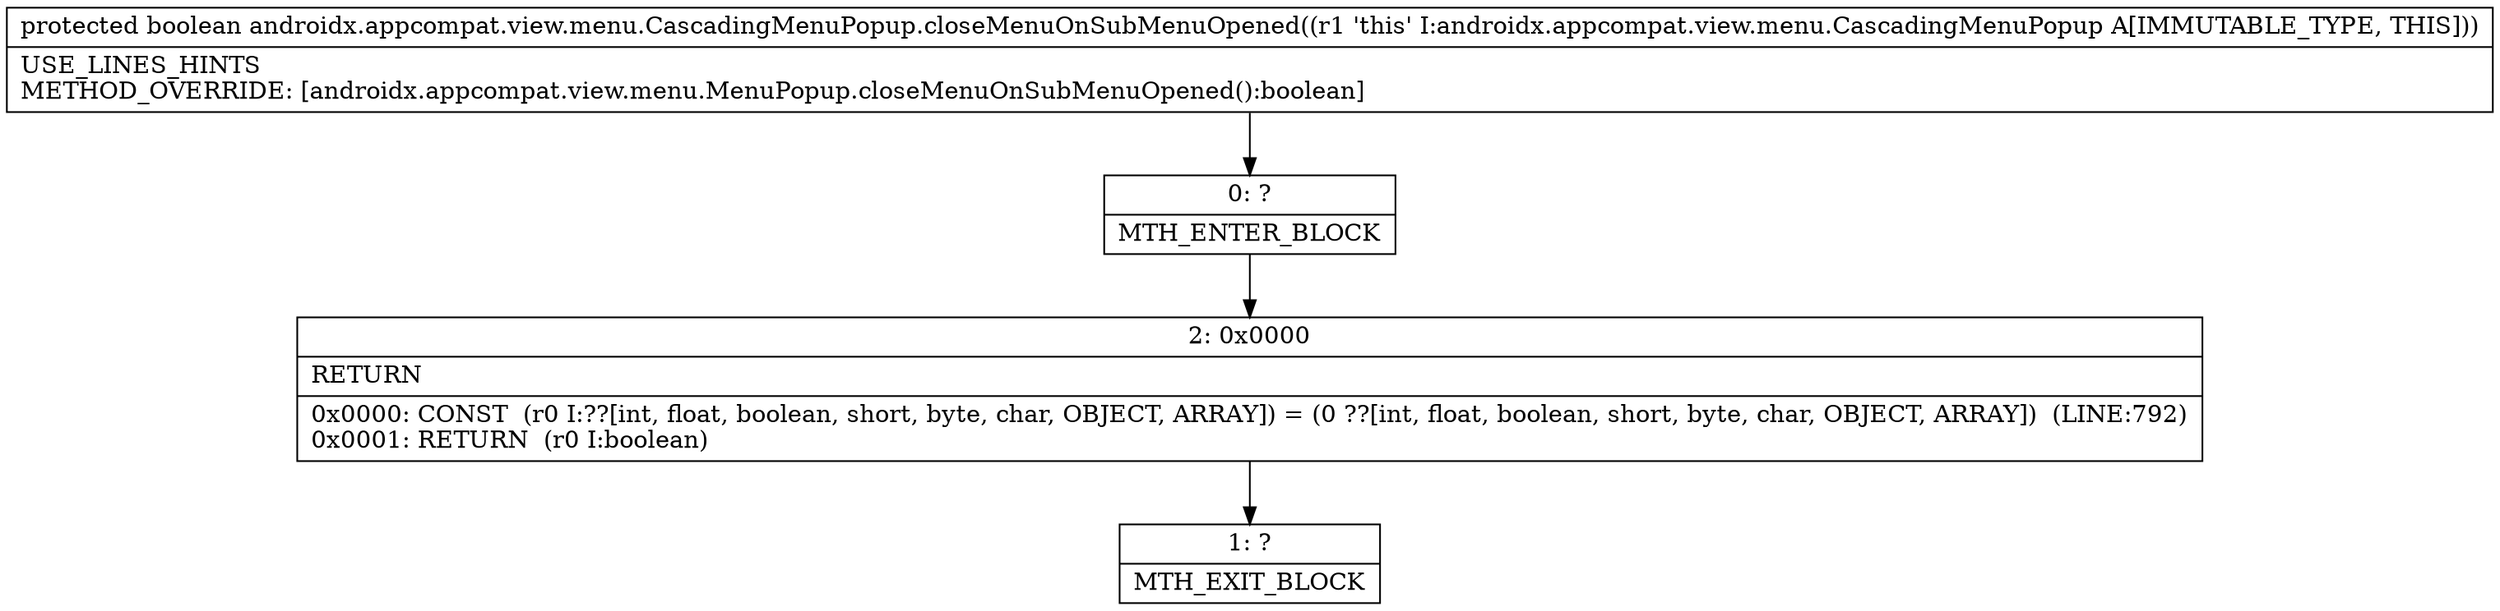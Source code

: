 digraph "CFG forandroidx.appcompat.view.menu.CascadingMenuPopup.closeMenuOnSubMenuOpened()Z" {
Node_0 [shape=record,label="{0\:\ ?|MTH_ENTER_BLOCK\l}"];
Node_2 [shape=record,label="{2\:\ 0x0000|RETURN\l|0x0000: CONST  (r0 I:??[int, float, boolean, short, byte, char, OBJECT, ARRAY]) = (0 ??[int, float, boolean, short, byte, char, OBJECT, ARRAY])  (LINE:792)\l0x0001: RETURN  (r0 I:boolean) \l}"];
Node_1 [shape=record,label="{1\:\ ?|MTH_EXIT_BLOCK\l}"];
MethodNode[shape=record,label="{protected boolean androidx.appcompat.view.menu.CascadingMenuPopup.closeMenuOnSubMenuOpened((r1 'this' I:androidx.appcompat.view.menu.CascadingMenuPopup A[IMMUTABLE_TYPE, THIS]))  | USE_LINES_HINTS\lMETHOD_OVERRIDE: [androidx.appcompat.view.menu.MenuPopup.closeMenuOnSubMenuOpened():boolean]\l}"];
MethodNode -> Node_0;Node_0 -> Node_2;
Node_2 -> Node_1;
}

